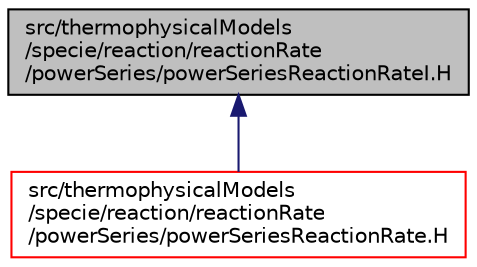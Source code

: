 digraph "src/thermophysicalModels/specie/reaction/reactionRate/powerSeries/powerSeriesReactionRateI.H"
{
  bgcolor="transparent";
  edge [fontname="Helvetica",fontsize="10",labelfontname="Helvetica",labelfontsize="10"];
  node [fontname="Helvetica",fontsize="10",shape=record];
  Node1 [label="src/thermophysicalModels\l/specie/reaction/reactionRate\l/powerSeries/powerSeriesReactionRateI.H",height=0.2,width=0.4,color="black", fillcolor="grey75", style="filled", fontcolor="black"];
  Node1 -> Node2 [dir="back",color="midnightblue",fontsize="10",style="solid",fontname="Helvetica"];
  Node2 [label="src/thermophysicalModels\l/specie/reaction/reactionRate\l/powerSeries/powerSeriesReactionRate.H",height=0.2,width=0.4,color="red",URL="$a10514.html"];
}
